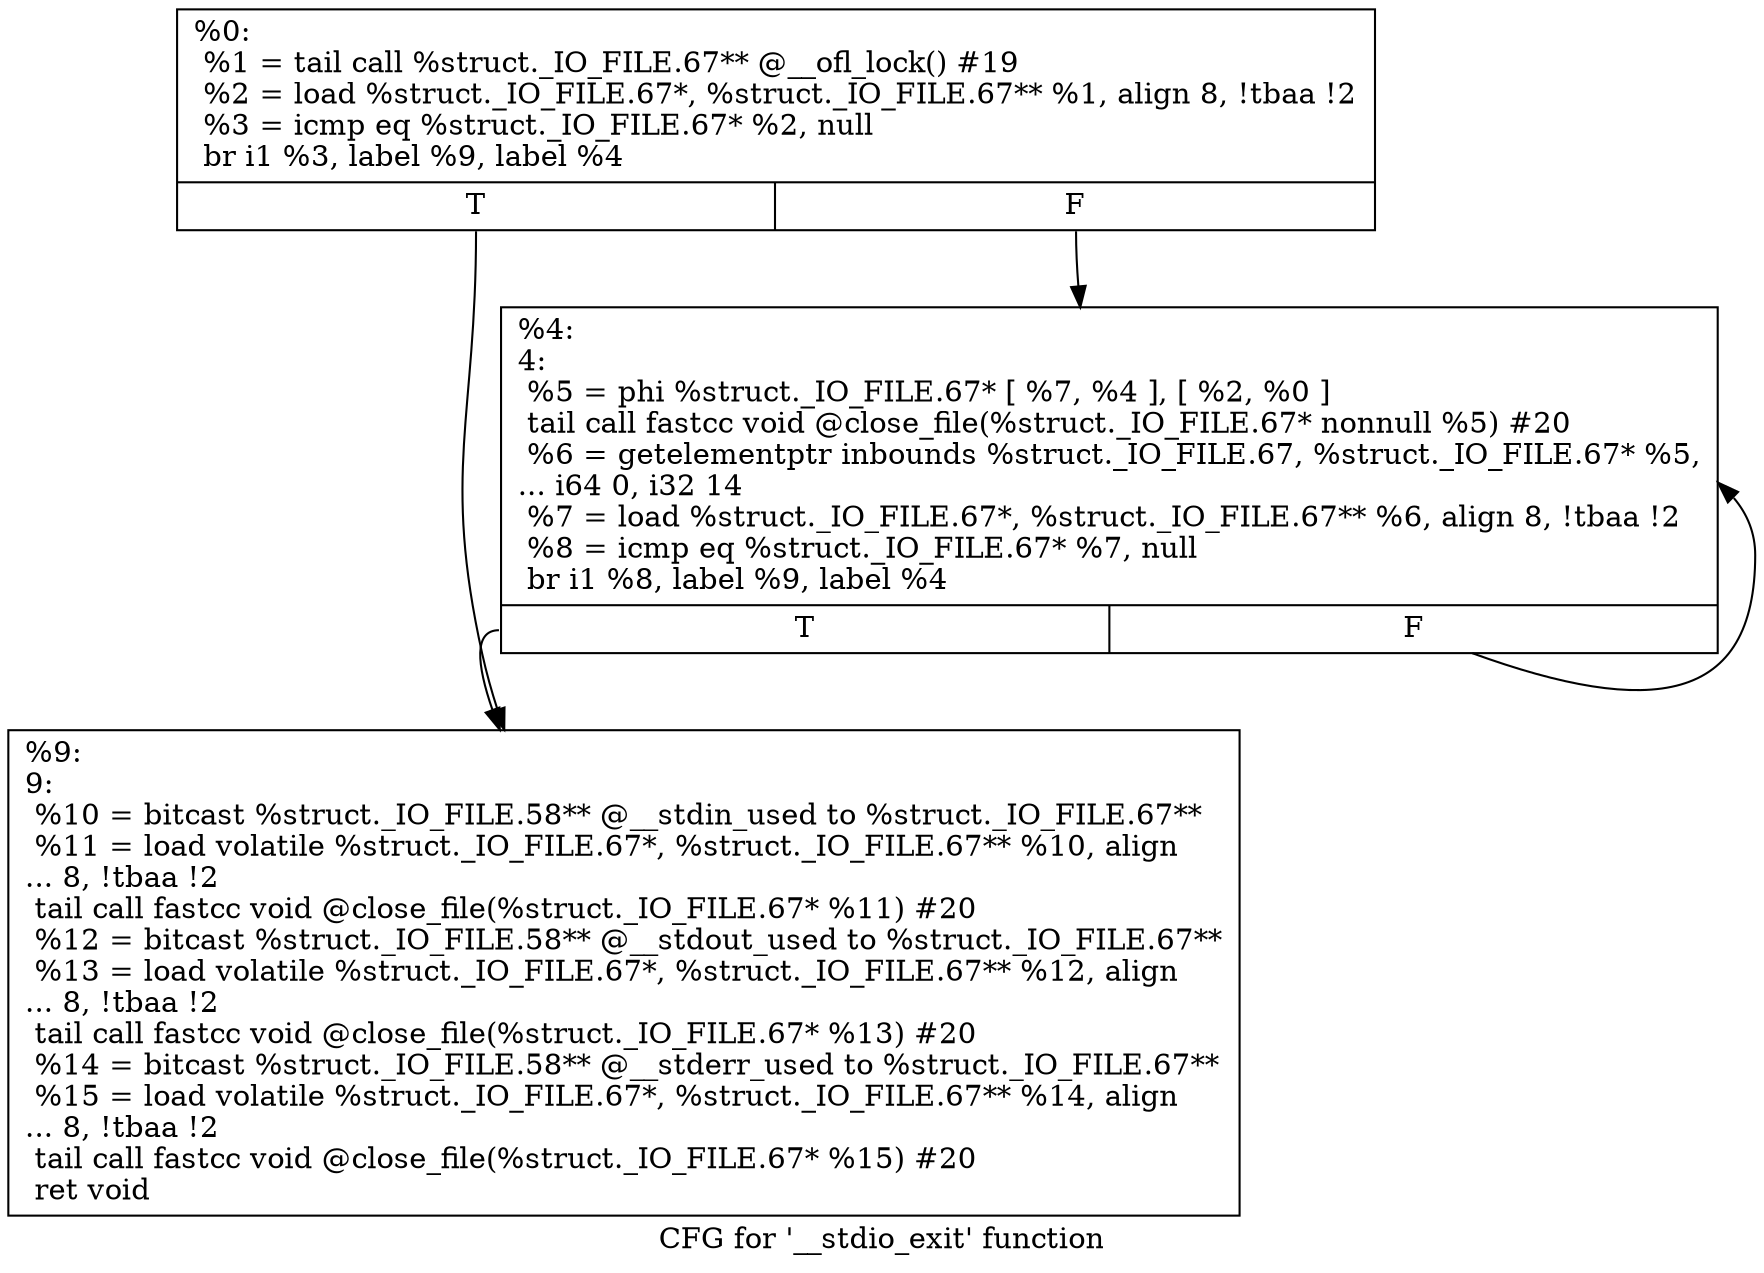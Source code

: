 digraph "CFG for '__stdio_exit' function" {
	label="CFG for '__stdio_exit' function";

	Node0x1feff30 [shape=record,label="{%0:\l  %1 = tail call %struct._IO_FILE.67** @__ofl_lock() #19\l  %2 = load %struct._IO_FILE.67*, %struct._IO_FILE.67** %1, align 8, !tbaa !2\l  %3 = icmp eq %struct._IO_FILE.67* %2, null\l  br i1 %3, label %9, label %4\l|{<s0>T|<s1>F}}"];
	Node0x1feff30:s0 -> Node0x1ff0170;
	Node0x1feff30:s1 -> Node0x1ff0120;
	Node0x1ff0120 [shape=record,label="{%4:\l4:                                                \l  %5 = phi %struct._IO_FILE.67* [ %7, %4 ], [ %2, %0 ]\l  tail call fastcc void @close_file(%struct._IO_FILE.67* nonnull %5) #20\l  %6 = getelementptr inbounds %struct._IO_FILE.67, %struct._IO_FILE.67* %5,\l... i64 0, i32 14\l  %7 = load %struct._IO_FILE.67*, %struct._IO_FILE.67** %6, align 8, !tbaa !2\l  %8 = icmp eq %struct._IO_FILE.67* %7, null\l  br i1 %8, label %9, label %4\l|{<s0>T|<s1>F}}"];
	Node0x1ff0120:s0 -> Node0x1ff0170;
	Node0x1ff0120:s1 -> Node0x1ff0120;
	Node0x1ff0170 [shape=record,label="{%9:\l9:                                                \l  %10 = bitcast %struct._IO_FILE.58** @__stdin_used to %struct._IO_FILE.67**\l  %11 = load volatile %struct._IO_FILE.67*, %struct._IO_FILE.67** %10, align\l... 8, !tbaa !2\l  tail call fastcc void @close_file(%struct._IO_FILE.67* %11) #20\l  %12 = bitcast %struct._IO_FILE.58** @__stdout_used to %struct._IO_FILE.67**\l  %13 = load volatile %struct._IO_FILE.67*, %struct._IO_FILE.67** %12, align\l... 8, !tbaa !2\l  tail call fastcc void @close_file(%struct._IO_FILE.67* %13) #20\l  %14 = bitcast %struct._IO_FILE.58** @__stderr_used to %struct._IO_FILE.67**\l  %15 = load volatile %struct._IO_FILE.67*, %struct._IO_FILE.67** %14, align\l... 8, !tbaa !2\l  tail call fastcc void @close_file(%struct._IO_FILE.67* %15) #20\l  ret void\l}"];
}
